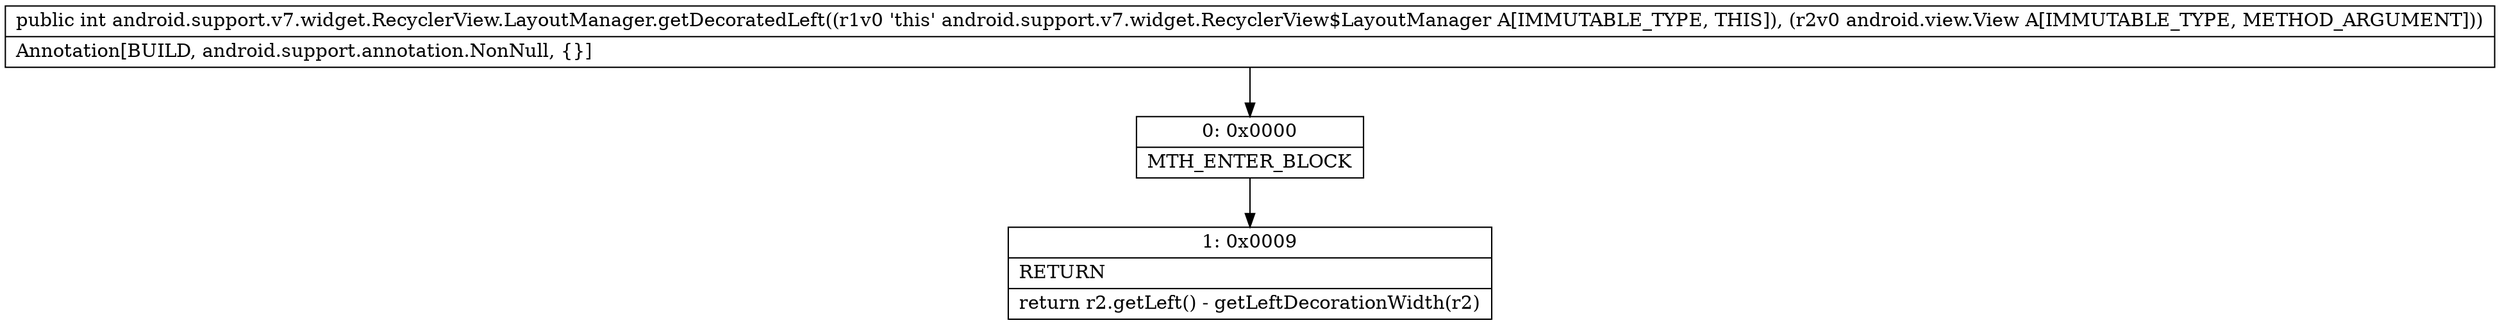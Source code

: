 digraph "CFG forandroid.support.v7.widget.RecyclerView.LayoutManager.getDecoratedLeft(Landroid\/view\/View;)I" {
Node_0 [shape=record,label="{0\:\ 0x0000|MTH_ENTER_BLOCK\l}"];
Node_1 [shape=record,label="{1\:\ 0x0009|RETURN\l|return r2.getLeft() \- getLeftDecorationWidth(r2)\l}"];
MethodNode[shape=record,label="{public int android.support.v7.widget.RecyclerView.LayoutManager.getDecoratedLeft((r1v0 'this' android.support.v7.widget.RecyclerView$LayoutManager A[IMMUTABLE_TYPE, THIS]), (r2v0 android.view.View A[IMMUTABLE_TYPE, METHOD_ARGUMENT]))  | Annotation[BUILD, android.support.annotation.NonNull, \{\}]\l}"];
MethodNode -> Node_0;
Node_0 -> Node_1;
}

